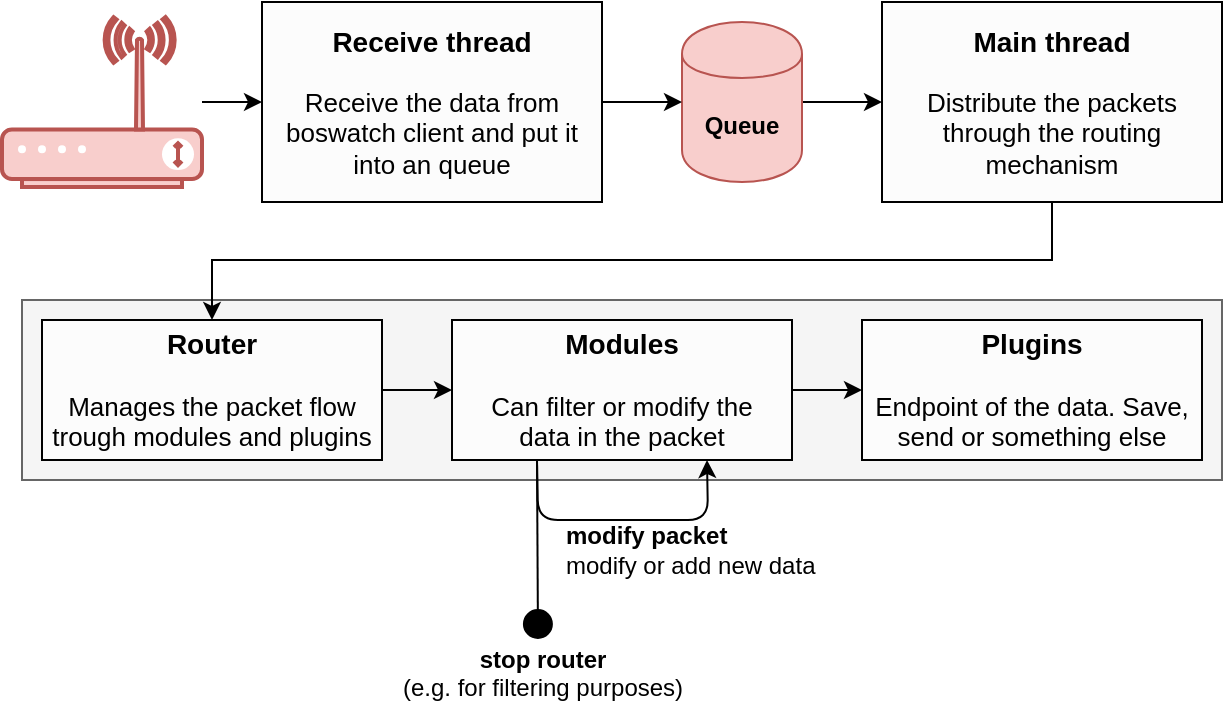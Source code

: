 <mxfile version="12.1.7" type="device" pages="1"><diagram id="9aEBdlF2oZdVepulqs3T" name="Page-1"><mxGraphModel dx="854" dy="422" grid="1" gridSize="10" guides="1" tooltips="1" connect="1" arrows="1" fold="1" page="1" pageScale="1" pageWidth="827" pageHeight="1169" math="0" shadow="0"><root><mxCell id="0"/><mxCell id="1" parent="0"/><mxCell id="wwSfBB3DkJtTscegF8VS-31" value="" style="rounded=0;whiteSpace=wrap;html=1;align=left;fillColor=#f5f5f5;strokeColor=#666666;fontColor=#333333;" parent="1" vertex="1"><mxGeometry x="90" y="170" width="600" height="90" as="geometry"/></mxCell><mxCell id="wwSfBB3DkJtTscegF8VS-25" style="edgeStyle=orthogonalEdgeStyle;rounded=0;orthogonalLoop=1;jettySize=auto;html=1;entryX=0.5;entryY=0;entryDx=0;entryDy=0;" parent="1" source="wwSfBB3DkJtTscegF8VS-4" target="wwSfBB3DkJtTscegF8VS-24" edge="1"><mxGeometry relative="1" as="geometry"><Array as="points"><mxPoint x="605" y="150"/><mxPoint x="185" y="150"/></Array></mxGeometry></mxCell><mxCell id="wwSfBB3DkJtTscegF8VS-4" value="&lt;font&gt;&lt;b&gt;&lt;font style=&quot;font-size: 14px&quot;&gt;Main thread&lt;/font&gt;&lt;/b&gt;&lt;br&gt;&lt;br&gt;&lt;span style=&quot;font-size: 13px&quot;&gt;Distribute the packets through the routing mechanism&lt;/span&gt;&lt;br&gt;&lt;/font&gt;" style="rounded=0;whiteSpace=wrap;html=1;strokeColor=#000000;fillColor=#FCFCFC;" parent="1" vertex="1"><mxGeometry x="520" y="21" width="170" height="100" as="geometry"/></mxCell><mxCell id="wwSfBB3DkJtTscegF8VS-15" style="edgeStyle=orthogonalEdgeStyle;rounded=0;orthogonalLoop=1;jettySize=auto;html=1;exitX=1;exitY=0.5;exitDx=0;exitDy=0;entryX=0;entryY=0.5;entryDx=0;entryDy=0;" parent="1" source="wwSfBB3DkJtTscegF8VS-5" target="wwSfBB3DkJtTscegF8VS-4" edge="1"><mxGeometry relative="1" as="geometry"/></mxCell><mxCell id="wwSfBB3DkJtTscegF8VS-5" value="&lt;b&gt;Queue&lt;/b&gt;" style="shape=cylinder;whiteSpace=wrap;html=1;boundedLbl=1;backgroundOutline=1;strokeColor=#b85450;fillColor=#f8cecc;" parent="1" vertex="1"><mxGeometry x="420" y="31" width="60" height="80" as="geometry"/></mxCell><mxCell id="wwSfBB3DkJtTscegF8VS-13" style="edgeStyle=orthogonalEdgeStyle;rounded=0;orthogonalLoop=1;jettySize=auto;html=1;entryX=0;entryY=0.5;entryDx=0;entryDy=0;" parent="1" source="wwSfBB3DkJtTscegF8VS-9" target="wwSfBB3DkJtTscegF8VS-12" edge="1"><mxGeometry relative="1" as="geometry"/></mxCell><mxCell id="wwSfBB3DkJtTscegF8VS-9" value="" style="verticalAlign=top;verticalLabelPosition=bottom;labelPosition=center;align=center;html=1;outlineConnect=0;fillColor=#f8cecc;strokeColor=#b85450;gradientDirection=north;strokeWidth=2;shape=mxgraph.networks.wireless_modem;" parent="1" vertex="1"><mxGeometry x="80" y="28.5" width="100" height="85" as="geometry"/></mxCell><mxCell id="wwSfBB3DkJtTscegF8VS-17" style="edgeStyle=orthogonalEdgeStyle;rounded=0;orthogonalLoop=1;jettySize=auto;html=1;exitX=1;exitY=0.5;exitDx=0;exitDy=0;entryX=0;entryY=0.5;entryDx=0;entryDy=0;" parent="1" source="wwSfBB3DkJtTscegF8VS-12" target="wwSfBB3DkJtTscegF8VS-5" edge="1"><mxGeometry relative="1" as="geometry"/></mxCell><mxCell id="wwSfBB3DkJtTscegF8VS-12" value="&lt;font&gt;&lt;b&gt;&lt;font style=&quot;font-size: 14px&quot;&gt;Receive thread&lt;/font&gt;&lt;/b&gt;&lt;br&gt;&lt;br&gt;&lt;span style=&quot;font-size: 13px&quot;&gt;Receive the data from boswatch client and put it into an queue&lt;/span&gt;&lt;br&gt;&lt;/font&gt;" style="rounded=0;whiteSpace=wrap;html=1;strokeColor=#000000;fillColor=#FCFCFC;" parent="1" vertex="1"><mxGeometry x="210" y="21" width="170" height="100" as="geometry"/></mxCell><mxCell id="wwSfBB3DkJtTscegF8VS-27" value="" style="edgeStyle=orthogonalEdgeStyle;rounded=0;orthogonalLoop=1;jettySize=auto;html=1;" parent="1" source="wwSfBB3DkJtTscegF8VS-22" target="wwSfBB3DkJtTscegF8VS-23" edge="1"><mxGeometry relative="1" as="geometry"/></mxCell><mxCell id="wwSfBB3DkJtTscegF8VS-22" value="&lt;font&gt;&lt;b&gt;&lt;font style=&quot;font-size: 14px&quot;&gt;Modules&lt;/font&gt;&lt;/b&gt;&lt;br&gt;&lt;br&gt;&lt;span style=&quot;font-size: 13px&quot;&gt;Can filter or modify the&lt;br&gt;data in the packet&lt;/span&gt;&lt;br&gt;&lt;/font&gt;" style="rounded=0;whiteSpace=wrap;html=1;strokeColor=#000000;fillColor=#FCFCFC;" parent="1" vertex="1"><mxGeometry x="305" y="180" width="170" height="70" as="geometry"/></mxCell><mxCell id="wwSfBB3DkJtTscegF8VS-23" value="&lt;font&gt;&lt;b&gt;&lt;font style=&quot;font-size: 14px&quot;&gt;Plugins&lt;/font&gt;&lt;/b&gt;&lt;br&gt;&lt;br&gt;&lt;span style=&quot;font-size: 13px&quot;&gt;Endpoint of the data. Save, send or something else&lt;/span&gt;&lt;br&gt;&lt;/font&gt;" style="rounded=0;whiteSpace=wrap;html=1;strokeColor=#000000;fillColor=#FCFCFC;" parent="1" vertex="1"><mxGeometry x="510" y="180" width="170" height="70" as="geometry"/></mxCell><mxCell id="wwSfBB3DkJtTscegF8VS-26" value="" style="edgeStyle=orthogonalEdgeStyle;rounded=0;orthogonalLoop=1;jettySize=auto;html=1;" parent="1" source="wwSfBB3DkJtTscegF8VS-24" target="wwSfBB3DkJtTscegF8VS-22" edge="1"><mxGeometry relative="1" as="geometry"/></mxCell><mxCell id="wwSfBB3DkJtTscegF8VS-24" value="&lt;font&gt;&lt;span style=&quot;font-size: 14px&quot;&gt;&lt;b&gt;Router&lt;/b&gt;&lt;/span&gt;&lt;br&gt;&lt;br&gt;&lt;span style=&quot;font-size: 13px&quot;&gt;Manages the packet flow trough modules and plugins&lt;/span&gt;&lt;br&gt;&lt;/font&gt;" style="rounded=0;whiteSpace=wrap;html=1;strokeColor=#000000;fillColor=#FCFCFC;" parent="1" vertex="1"><mxGeometry x="100" y="180" width="170" height="70" as="geometry"/></mxCell><mxCell id="wwSfBB3DkJtTscegF8VS-32" value="" style="endArrow=classic;html=1;exitX=0.25;exitY=1;exitDx=0;exitDy=0;entryX=0.75;entryY=1;entryDx=0;entryDy=0;" parent="1" source="wwSfBB3DkJtTscegF8VS-22" target="wwSfBB3DkJtTscegF8VS-22" edge="1"><mxGeometry width="50" height="50" relative="1" as="geometry"><mxPoint x="60" y="330" as="sourcePoint"/><mxPoint x="490" y="330" as="targetPoint"/><Array as="points"><mxPoint x="348" y="280"/><mxPoint x="433" y="280"/></Array></mxGeometry></mxCell><mxCell id="9cpfWOYJniot_1YDD3ru-1" value="&lt;b&gt;modify packet&lt;/b&gt;&lt;br&gt;modify or add new data" style="text;html=1;resizable=0;points=[];align=left;verticalAlign=middle;labelBackgroundColor=#ffffff;" vertex="1" connectable="0" parent="wwSfBB3DkJtTscegF8VS-32"><mxGeometry x="0.164" y="1" relative="1" as="geometry"><mxPoint x="-42" y="16" as="offset"/></mxGeometry></mxCell><mxCell id="9cpfWOYJniot_1YDD3ru-4" value="" style="endArrow=circle;html=1;exitX=0.25;exitY=1;exitDx=0;exitDy=0;endFill=1;" edge="1" parent="1" source="wwSfBB3DkJtTscegF8VS-22"><mxGeometry width="50" height="50" relative="1" as="geometry"><mxPoint x="80" y="370" as="sourcePoint"/><mxPoint x="348" y="340" as="targetPoint"/></mxGeometry></mxCell><mxCell id="9cpfWOYJniot_1YDD3ru-5" value="&lt;b&gt;stop router&lt;/b&gt;&lt;br&gt;(e.g. for filtering purposes)" style="text;html=1;resizable=0;points=[];autosize=1;align=center;verticalAlign=top;spacingTop=-4;" vertex="1" parent="1"><mxGeometry x="270" y="340" width="160" height="30" as="geometry"/></mxCell></root></mxGraphModel></diagram></mxfile>